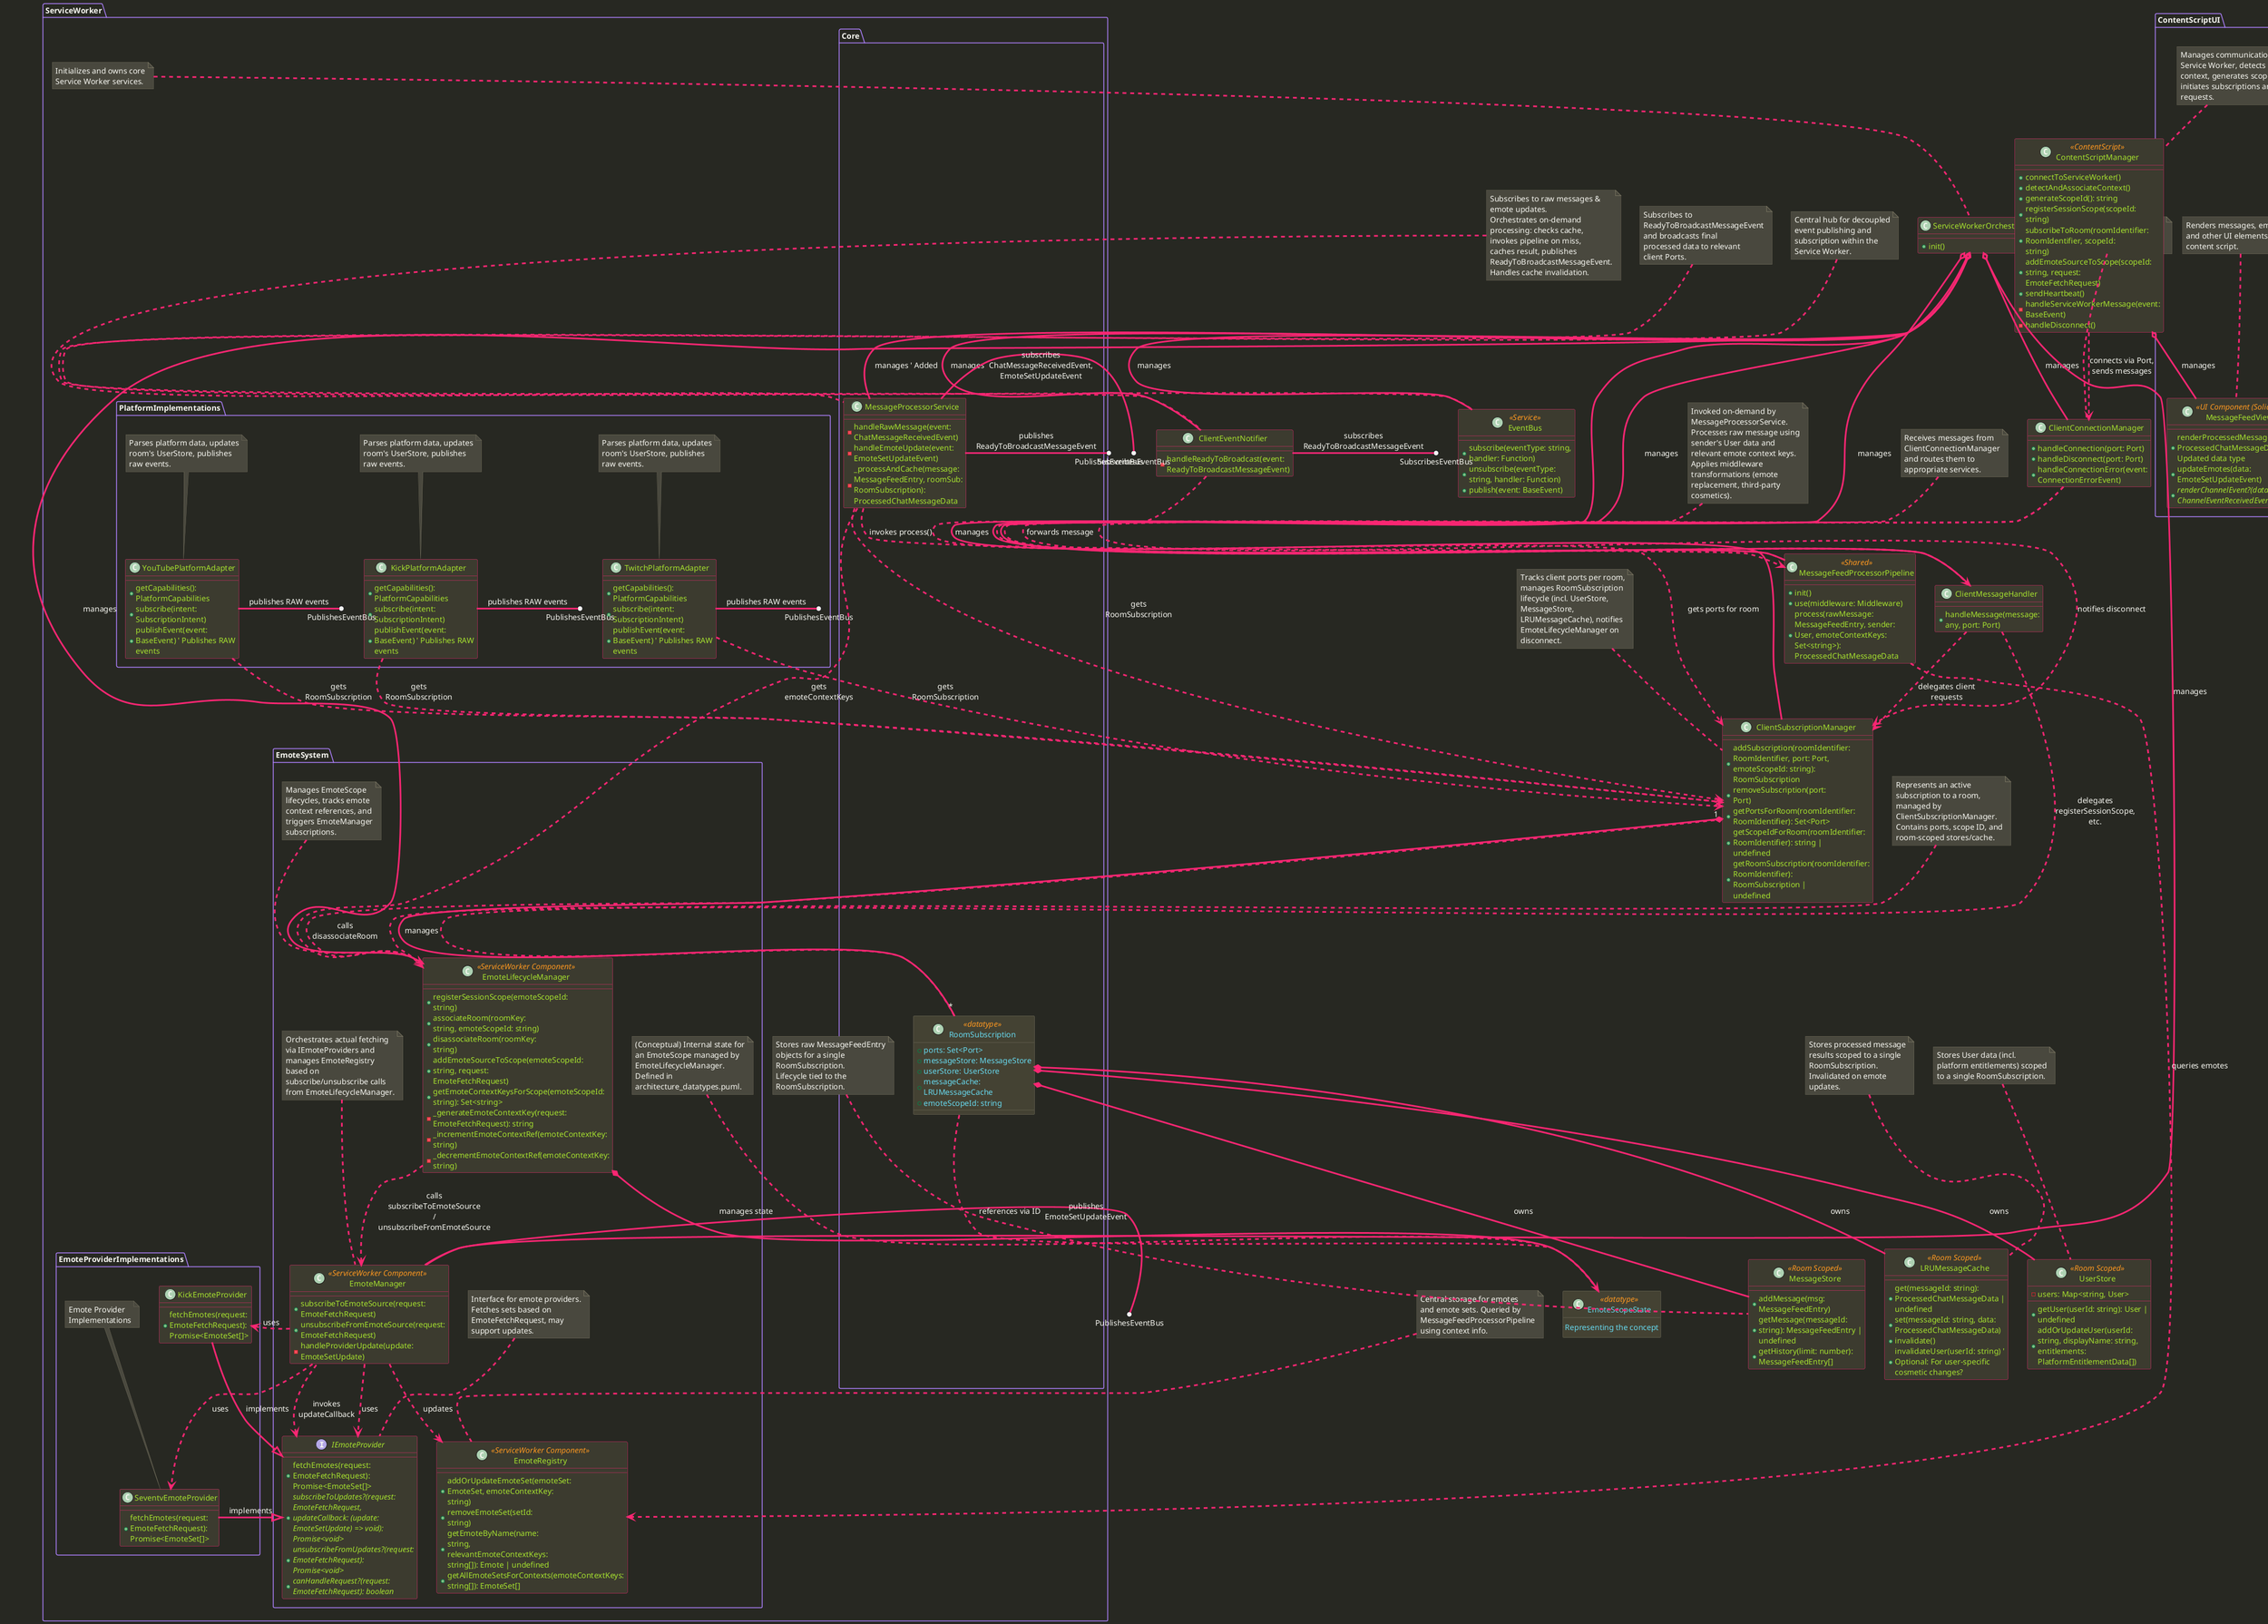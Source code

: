 @startuml architecture_classes

' Base Colors
!$color_bg             = "#272822"
!$color_fg             = "#F8F8F2"
!$color_border         = "#75715E"

' Accent Colors
!$color_accent_red     = "#F92672"
!$color_accent_green   = "#A6E22E"
!$color_accent_yellow  = "#3C3B2F"
!$color_accent_blue    = "#66D9EF"
!$color_accent_orange  = "#FD971F"
!$color_accent_purple  = "#AE81FF"

' Specialized
!$color_datatype_bg    = "#444233"
!$color_interface_bg   = "#2F556B"
!$color_note_bg        = "#49483E"
!$color_note_border    = "#75715E"
!$color_note_font      = "#F8F8F2"

skinparam {
    ' roundCorner 10
    ' padding 12
    ' linetype ortho
    ' Nodesep 120
    ' Ranksep 120
    wrapWidth 200
    maxMessageSize 150

    Shadowing false
    BackgroundColor $color_bg

    DefaultFontColor $color_fg
    DefaultFontName "Consolas", "Monaco", monospace
    DefaultFontSize 14

    ArrowColor $color_accent_red
    ArrowFontColor $color_fg
    ArrowThickness 3

    BorderColor $color_border

    PackageBorderColor $color_accent_purple
    PackageBackgroundColor $color_bg
    PackageTitleFontColor $color_accent_blue
    PackageFontStyle bold

    ClassBackgroundColor $color_accent_yellow
    ClassBorderColor $color_accent_red
    ClassFontColor $color_fg
    ClassAttributeFontColor $color_accent_green
    ClassStereotypeFontColor $color_accent_orange

    InterfaceBackgroundColor $color_interface_bg
    InterfaceBorderColor $color_accent_red
    InterfaceFontColor $color_fg
    InterfaceAttributeFontColor $color_fg
    InterfaceStereotypeFontColor $color_accent_orange

    NoteBackgroundColor $color_note_bg
    NoteBorderColor $color_note_border
    NoteFontColor $color_note_font

    LegendBackgroundColor $color_border
    LegendBorderColor $color_fg
    LegendFontColor $color_fg
}

skinparam class<<datatype>> {
    BackgroundColor $color_datatype_bg
    BorderColor $color_border
    FontColor $color_fg
    AttributeFontColor $color_accent_blue
    StereotypeFontColor $color_accent_orange
}

skinparam rectangle<<System_Boundary>><<Container_Boundary>> {
    BorderColor $color_accent_purple
    FontColor $color_accent_purple
}


' Interfaces for Lollipop Notation
interface PublishesEventBus {
 .. Represents publishing to EventBus ..
}
interface SubscribesEventBus {
 .. Represents subscribing to EventBus ..
}

' High-Level Grouping: Service Worker Internals
package ServiceWorker {
    package Core {
        class ServiceWorkerOrchestrator {
            + init()
        }
        note top of ServiceWorkerOrchestrator : Initializes and owns core Service Worker services.

        class ClientConnectionManager {
             + handleConnection(port: Port)
             + handleDisconnect(port: Port)
             + handleConnectionError(event: ConnectionErrorEvent)
        }
        note top of ClientConnectionManager : Manages client Port connection lifecycle (connect, disconnect, errors).

        class ClientMessageHandler {
             + handleMessage(message: any, port: Port)
        }
        note top of ClientMessageHandler : Receives messages from ClientConnectionManager and routes them to appropriate services.

        class ClientEventNotifier {
             - handleReadyToBroadcast(event: ReadyToBroadcastMessageEvent)
        }
        note top of ClientEventNotifier : Subscribes to ReadyToBroadcastMessageEvent and broadcasts final processed data to relevant client Ports.

        class EventBus <<Service>> {
            + subscribe(eventType: string, handler: Function)
            + unsubscribe(eventType: string, handler: Function)
            + publish(event: BaseEvent)
        }
        note top of EventBus : Central hub for decoupled event publishing and subscription within the Service Worker.

        class ClientSubscriptionManager {
            + addSubscription(roomIdentifier: RoomIdentifier, port: Port, emoteScopeId: string): RoomSubscription
            + removeSubscription(port: Port)
            + getPortsForRoom(roomIdentifier: RoomIdentifier): Set<Port>
            + getScopeIdForRoom(roomIdentifier: RoomIdentifier): string | undefined
            + getRoomSubscription(roomIdentifier: RoomIdentifier): RoomSubscription | undefined
        }
        note top of ClientSubscriptionManager : Tracks client ports per room, manages RoomSubscription lifecycle (incl. UserStore, MessageStore, LRUMessageCache), notifies EmoteLifecycleManager on disconnect.

        class MessageProcessorService {
            - handleRawMessage(event: ChatMessageReceivedEvent)
            - handleEmoteUpdate(event: EmoteSetUpdateEvent)
            - _processAndCache(message: MessageFeedEntry, roomSub: RoomSubscription): ProcessedChatMessageData
        }
        note top of MessageProcessorService : Subscribes to raw messages & emote updates.\nOrchestrates on-demand processing: checks cache, invokes pipeline on miss, caches result, publishes ReadyToBroadcastMessageEvent. Handles cache invalidation.

        class MessageFeedProcessorPipeline <<Shared>> {
            + init()
            + use(middleware: Middleware)
            + process(rawMessage: MessageFeedEntry, sender: User, emoteContextKeys: Set<string>): ProcessedChatMessageData
        }
        note top of MessageFeedProcessorPipeline : Invoked on-demand by MessageProcessorService.\nProcesses raw message using sender's User data and relevant emote context keys.\nApplies middleware transformations (emote replacement, third-party cosmetics).

        class UserStore <<Room Scoped>> {
             - users: Map<string, User>
             + getUser(userId: string): User | undefined
             + addOrUpdateUser(userId: string, displayName: string, entitlements: PlatformEntitlementData[])
        }
        note top of UserStore : Stores User data (incl. platform entitlements) scoped to a single RoomSubscription.

        class LRUMessageCache <<Room Scoped>> {
            + get(messageId: string): ProcessedChatMessageData | undefined
            + set(messageId: string, data: ProcessedChatMessageData)
            + invalidate()
            + invalidateUser(userId: string) ' Optional: For user-specific cosmetic changes?
        }
        note top of LRUMessageCache : Stores processed message results scoped to a single RoomSubscription. Invalidated on emote updates.

        class RoomSubscription <<datatype>> {
             + ports: Set<Port>
             + messageStore: MessageStore
             + userStore: UserStore
             + messageCache: LRUMessageCache
             + emoteScopeId: string
        }
        note top of RoomSubscription : Represents an active subscription to a room, managed by ClientSubscriptionManager.\nContains ports, scope ID, and room-scoped stores/cache.

        class MessageStore <<Room Scoped>> {
             + addMessage(msg: MessageFeedEntry)
             + getMessage(messageId: string): MessageFeedEntry | undefined
             + getHistory(limit: number): MessageFeedEntry[]
        }
        note top of MessageStore : Stores raw MessageFeedEntry objects for a single RoomSubscription.\nLifecycle tied to the RoomSubscription.

    }

    package EmoteSystem {
        class EmoteLifecycleManager <<ServiceWorker Component>> {
            + registerSessionScope(emoteScopeId: string)
            + associateRoom(roomKey: string, emoteScopeId: string)
            + disassociateRoom(roomKey: string)
            + addEmoteSourceToScope(emoteScopeId: string, request: EmoteFetchRequest)
            + getEmoteContextKeysForScope(emoteScopeId: string): Set<string>
            - _generateEmoteContextKey(request: EmoteFetchRequest): string
            - _incrementEmoteContextRef(emoteContextKey: string)
            - _decrementEmoteContextRef(emoteContextKey: string)
        }
        note top of EmoteLifecycleManager : Manages EmoteScope lifecycles, tracks emote context references, and triggers EmoteManager subscriptions.

        class EmoteScopeState <<datatype>> {
         .. Representing the concept ..
        }
        note top of EmoteScopeState : (Conceptual) Internal state for an EmoteScope managed by EmoteLifecycleManager.\nDefined in architecture_datatypes.puml.


        class EmoteManager <<ServiceWorker Component>> {
            + subscribeToEmoteSource(request: EmoteFetchRequest)
            + unsubscribeFromEmoteSource(request: EmoteFetchRequest)
            - handleProviderUpdate(update: EmoteSetUpdate)
        }
        note top of EmoteManager : Orchestrates actual fetching via IEmoteProviders and manages EmoteRegistry based on subscribe/unsubscribe calls from EmoteLifecycleManager.

        class EmoteRegistry <<ServiceWorker Component>> {
            + addOrUpdateEmoteSet(emoteSet: EmoteSet, emoteContextKey: string)
            + removeEmoteSet(setId: string)
            + getEmoteByName(name: string, relevantEmoteContextKeys: string[]): Emote | undefined
            + getAllEmoteSetsForContexts(emoteContextKeys: string[]): EmoteSet[]
        }
        note top of EmoteRegistry : Central storage for emotes and emote sets. Queried by MessageFeedProcessorPipeline using context info.

        interface IEmoteProvider {
            + fetchEmotes(request: EmoteFetchRequest): Promise<EmoteSet[]>
            + {abstract} subscribeToUpdates?(request: EmoteFetchRequest, updateCallback: (update: EmoteSetUpdate) => void): Promise<void>
            + {abstract} unsubscribeFromUpdates?(request: EmoteFetchRequest): Promise<void>
            + {abstract} canHandleRequest?(request: EmoteFetchRequest): boolean
        }
        note top of IEmoteProvider : Interface for emote providers. Fetches sets based on EmoteFetchRequest, may support updates.
    }

    package PlatformImplementations {
        class TwitchPlatformAdapter {
            + getCapabilities(): PlatformCapabilities
            + subscribe(intent: SubscriptionIntent)
            + publishEvent(event: BaseEvent) ' Publishes RAW events
        }
        note top of TwitchPlatformAdapter : Parses platform data, updates room's UserStore, publishes raw events.

        class YouTubePlatformAdapter {
            + getCapabilities(): PlatformCapabilities
            + subscribe(intent: SubscriptionIntent)
            + publishEvent(event: BaseEvent) ' Publishes RAW events
        }
        note top of YouTubePlatformAdapter : Parses platform data, updates room's UserStore, publishes raw events.

        class KickPlatformAdapter {
            + getCapabilities(): PlatformCapabilities
            + subscribe(intent: SubscriptionIntent)
            + publishEvent(event: BaseEvent) ' Publishes RAW events
        }
        note top of KickPlatformAdapter : Parses platform data, updates room's UserStore, publishes raw events.
    }

    package EmoteProviderImplementations {
        class SeventvEmoteProvider {
            + fetchEmotes(request: EmoteFetchRequest): Promise<EmoteSet[]>
        }
        SeventvEmoteProvider --|> ServiceWorker.EmoteSystem.IEmoteProvider : implements
        note top of SeventvEmoteProvider : Emote Provider Implementations

        class KickEmoteProvider {
            + fetchEmotes(request: EmoteFetchRequest): Promise<EmoteSet[]>
        }
        KickEmoteProvider --|> ServiceWorker.EmoteSystem.IEmoteProvider : implements
    }
}

' Content Script UI (Separate Top-Level Package)
package ContentScriptUI {
    class ContentScriptManager <<ContentScript>> {
        + connectToServiceWorker()
        + detectAndAssociateContext()
        + generateScopeId(): string
        + registerSessionScope(scopeId: string)
        + subscribeToRoom(roomIdentifier: RoomIdentifier, scopeId: string)
        + addEmoteSourceToScope(scopeId: string, request: EmoteFetchRequest)
        + sendHeartbeat()
        - handleServiceWorkerMessage(event: BaseEvent)
        - handleDisconnect()
    }
    note top of ContentScriptManager : Manages communication with Service Worker, detects context, generates scope, initiates subscriptions and requests.

    class MessageFeedView <<UI Component (SolidJS)>> {
        + renderProcessedMessage(data: ProcessedChatMessageData) ' Updated data type
        + updateEmotes(data: EmoteSetUpdateEvent)
        + {abstract} renderChannelEvent?(data: ChannelEventReceivedEvent)
    }
    note top of MessageFeedView : Renders messages, emotes, and other UI elements in the content script.
}


' --- Simplified Relationships ---

' ServiceWorkerOrchestrator Relationships (Ownership)
ServiceWorker.Core.ServiceWorkerOrchestrator o-- ServiceWorker.Core.ClientConnectionManager : manages
ServiceWorker.Core.ServiceWorkerOrchestrator o-- ServiceWorker.Core.ClientMessageHandler : manages
ServiceWorker.Core.ServiceWorkerOrchestrator o-- ServiceWorker.Core.ClientEventNotifier : manages
ServiceWorker.Core.ServiceWorkerOrchestrator o-- ServiceWorker.Core.ClientSubscriptionManager : manages
ServiceWorker.Core.ServiceWorkerOrchestrator o-- ServiceWorker.Core.MessageProcessorService : manages ' Added
ServiceWorker.Core.ServiceWorkerOrchestrator o-- ServiceWorker.EmoteSystem.EmoteLifecycleManager : manages
ServiceWorker.Core.ServiceWorkerOrchestrator o-- ServiceWorker.EmoteSystem.EmoteManager : manages
ServiceWorker.Core.ServiceWorkerOrchestrator o-- ServiceWorker.Core.MessageFeedProcessorPipeline : manages
ServiceWorker.Core.ServiceWorkerOrchestrator o-- ServiceWorker.Core.EventBus : manages

' ClientConnectionManager Relationships
ServiceWorker.Core.ClientConnectionManager ..> ServiceWorker.Core.ClientMessageHandler : forwards message
ServiceWorker.Core.ClientConnectionManager ..> ServiceWorker.Core.ClientSubscriptionManager : notifies disconnect

' ClientMessageHandler Relationships
ServiceWorker.Core.ClientMessageHandler ..> ServiceWorker.Core.ClientSubscriptionManager : delegates client requests
ServiceWorker.Core.ClientMessageHandler ..> ServiceWorker.EmoteSystem.EmoteLifecycleManager : delegates registerSessionScope, etc.

' ClientEventNotifier Relationships
ServiceWorker.Core.ClientEventNotifier -() SubscribesEventBus : subscribes ReadyToBroadcastMessageEvent
ServiceWorker.Core.ClientEventNotifier ..> ServiceWorker.Core.ClientSubscriptionManager : gets ports for room

' MessageProcessorService Relationships
ServiceWorker.Core.MessageProcessorService -() SubscribesEventBus : subscribes ChatMessageReceivedEvent, EmoteSetUpdateEvent
ServiceWorker.Core.MessageProcessorService ..> ServiceWorker.Core.ClientSubscriptionManager : gets RoomSubscription
ServiceWorker.Core.MessageProcessorService ..> ServiceWorker.EmoteSystem.EmoteLifecycleManager : gets emoteContextKeys
ServiceWorker.Core.MessageProcessorService ..> ServiceWorker.Core.MessageFeedProcessorPipeline : invokes process()
ServiceWorker.Core.MessageProcessorService -() PublishesEventBus : publishes ReadyToBroadcastMessageEvent

' EventBus Relationships (No direct arrows needed for subscribers/publishers using lollipops)

' Event Publishing via Lollipop Interface
ServiceWorker.EmoteSystem.EmoteManager -() PublishesEventBus : publishes EmoteSetUpdateEvent
ServiceWorker.PlatformImplementations.TwitchPlatformAdapter -() PublishesEventBus : publishes RAW events
ServiceWorker.PlatformImplementations.YouTubePlatformAdapter -() PublishesEventBus : publishes RAW events
ServiceWorker.PlatformImplementations.KickPlatformAdapter -() PublishesEventBus : publishes RAW events
' Pipeline no longer publishes directly

' EmoteLifecycleManager Relationships
ServiceWorker.EmoteSystem.EmoteLifecycleManager *-- ServiceWorker.EmoteSystem.EmoteScopeState : manages state
ServiceWorker.EmoteSystem.EmoteLifecycleManager ..> ServiceWorker.EmoteSystem.EmoteManager : calls subscribeToEmoteSource / unsubscribeFromEmoteSource

' EmoteManager Relationships
ServiceWorker.EmoteSystem.EmoteManager ..> ServiceWorker.EmoteSystem.IEmoteProvider : uses
ServiceWorker.EmoteSystem.EmoteManager ..> ServiceWorker.EmoteSystem.EmoteRegistry : updates

' IEmoteProvider Relationships
ServiceWorker.EmoteSystem.IEmoteProvider <.. ServiceWorker.EmoteSystem.EmoteManager : invokes updateCallback

' MessageFeedProcessorPipeline Relationships
' Pipeline no longer subscribes to EventBus for messages
ServiceWorker.Core.MessageFeedProcessorPipeline ..> ServiceWorker.EmoteSystem.EmoteRegistry : queries emotes
' Pipeline receives User object, no longer needs ELM/CSM directly for context keys/scope ID

' ContentScriptManager Relationships
ContentScriptUI.ContentScriptManager ..> ServiceWorker.Core.ClientConnectionManager : connects via Port, sends messages
ContentScriptUI.ContentScriptManager o-- ContentScriptUI.MessageFeedView : manages

' ClientSubscriptionManager Relationships
ServiceWorker.Core.ClientSubscriptionManager ..> ServiceWorker.EmoteSystem.EmoteLifecycleManager : calls disassociateRoom
ServiceWorker.Core.ClientSubscriptionManager "1" *-- "*" ServiceWorker.Core.RoomSubscription : manages

' RoomSubscription Relationships
ServiceWorker.Core.RoomSubscription *-- ServiceWorker.Core.MessageStore : owns
ServiceWorker.Core.RoomSubscription *-- ServiceWorker.Core.UserStore : owns
ServiceWorker.Core.RoomSubscription *-- ServiceWorker.Core.LRUMessageCache : owns
ServiceWorker.Core.RoomSubscription ..> ServiceWorker.EmoteSystem.EmoteScopeState : references via ID

' PlatformImplementations Relationships
ServiceWorker.PlatformImplementations.TwitchPlatformAdapter ..> ServiceWorker.Core.ClientSubscriptionManager : gets RoomSubscription
ServiceWorker.PlatformImplementations.YouTubePlatformAdapter ..> ServiceWorker.Core.ClientSubscriptionManager : gets RoomSubscription
ServiceWorker.PlatformImplementations.KickPlatformAdapter ..> ServiceWorker.Core.ClientSubscriptionManager : gets RoomSubscription

' EmoteProviderImplementations Relationships
ServiceWorker.EmoteSystem.EmoteManager ..> ServiceWorker.EmoteProviderImplementations.SeventvEmoteProvider : uses
ServiceWorker.EmoteSystem.EmoteManager ..> ServiceWorker.EmoteProviderImplementations.KickEmoteProvider : uses

@enduml
